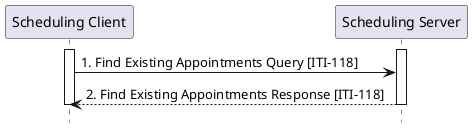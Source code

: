 @startuml ITI-118-seq
hide footbox
participant "Scheduling Client" as Client
participant "Scheduling Server" as Server
activate "Client"
activate "Server"
"Client" -> "Server" : 1. Find Existing Appointments Query [ITI-118]
"Server" --> "Client" : 2. Find Existing Appointments Response [ITI-118]
deactivate "Client"
deactivate "Server"
@enduml